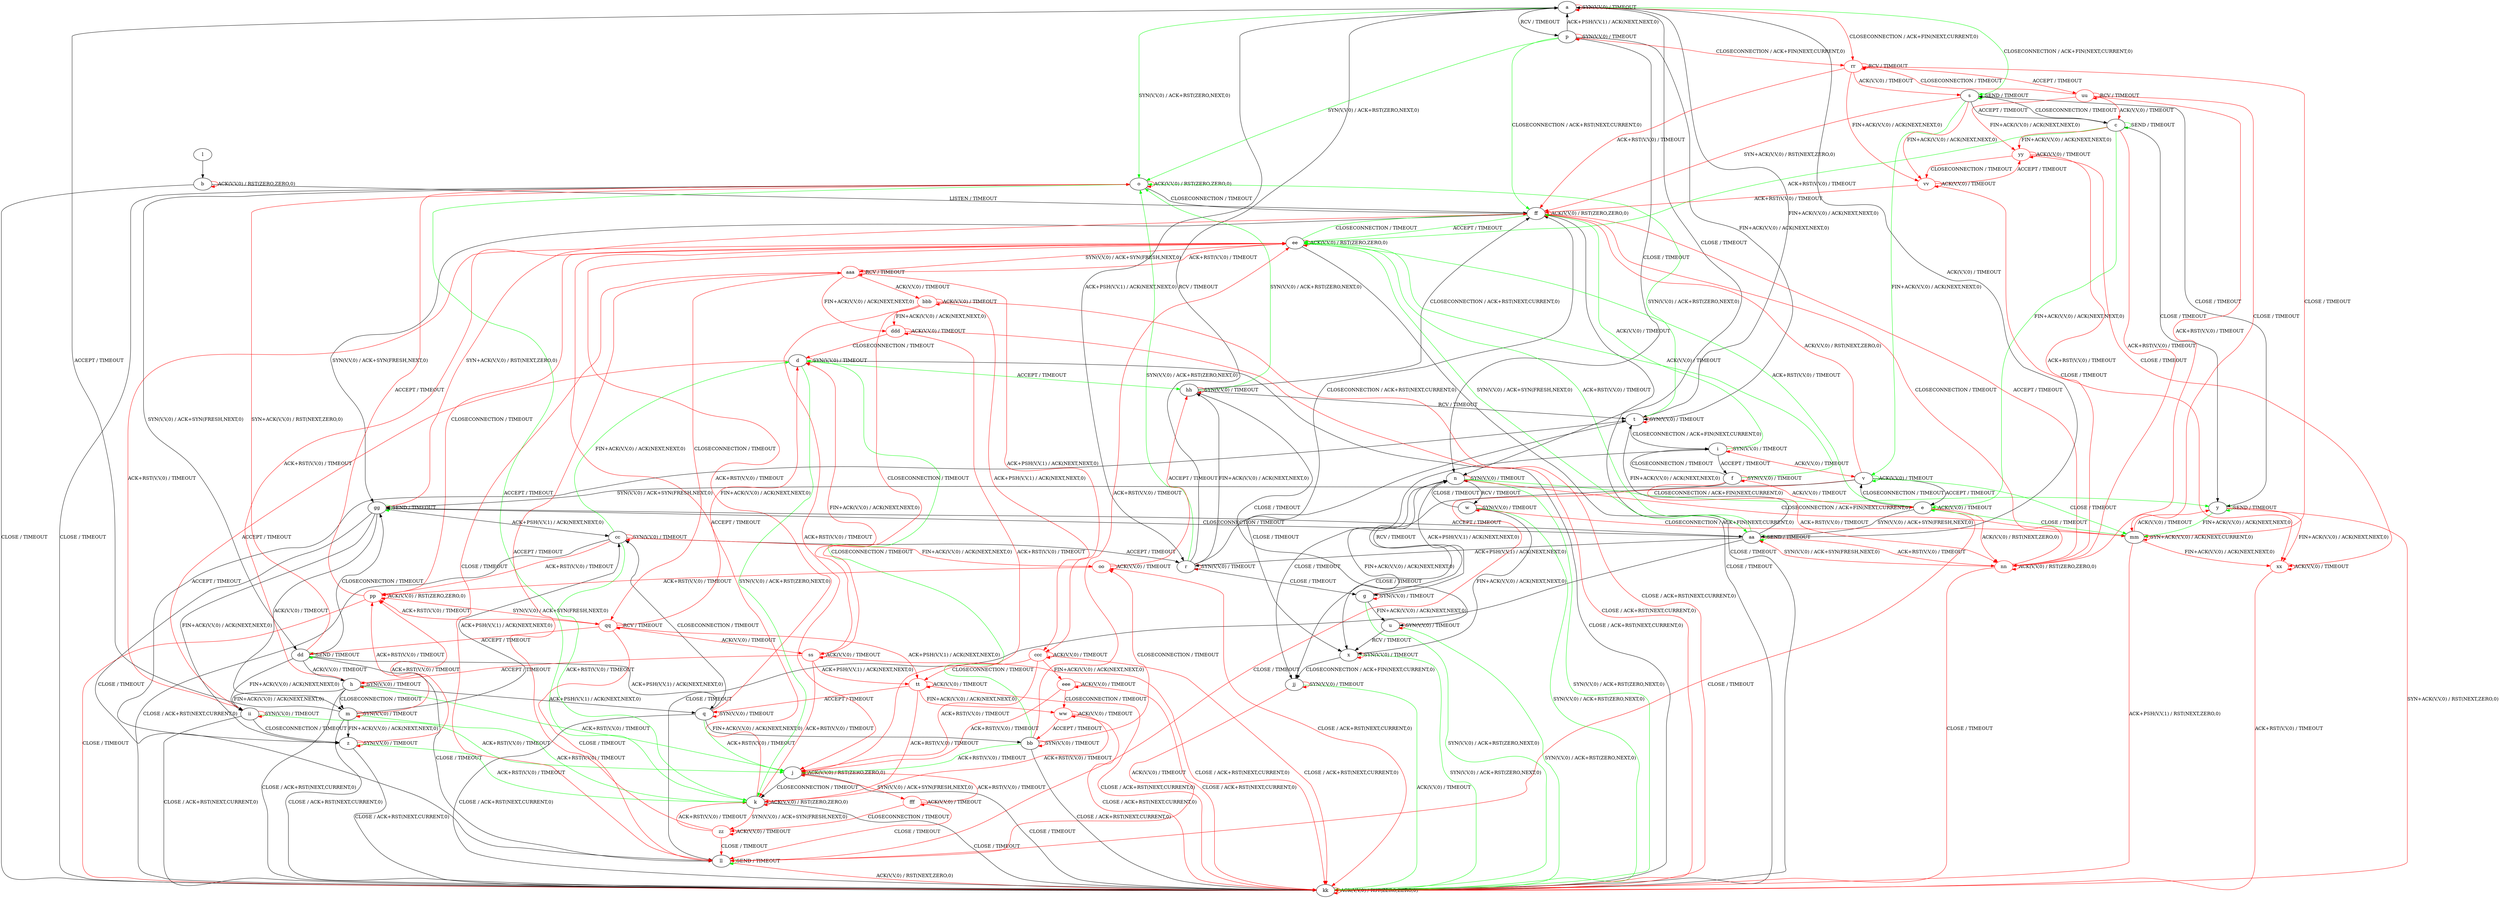 digraph "" {
	graph ["Incoming time"=5.560505628585815,
		"Outgoing time"=7.608389854431152,
		Output="{'States': 58, 'Transitions': 871, 'Filename': '../results/tcp/TCP_Linux_Server-TCP_Windows8_Server-cvc4-1.dot'}",
		Reference="{'States': 58, 'Transitions': 685, 'Filename': '../subjects/tcp/TCP_Linux_Server.dot'}",
		Solver=cvc4,
		Updated="{'States': 39, 'Transitions': 495, 'Filename': '../subjects/tcp/TCP_Windows8_Server.dot'}",
		"f-measure"=0.5237288135593221,
		precision=0.6242424242424243,
		recall=0.4510948905109489
	];
	a -> a [key=0,
	color=red,
	label="SYN(V,V,0) / TIMEOUT"];
a -> n [key=0,
label="CLOSE / TIMEOUT"];
a -> o [key=0,
color=green,
label="SYN(V,V,0) / ACK+RST(ZERO,NEXT,0)"];
a -> p [key=0,
label="RCV / TIMEOUT"];
a -> r [key=0,
label="ACK+PSH(V,V,1) / ACK(NEXT,NEXT,0)"];
a -> s [key=0,
color=green,
label="CLOSECONNECTION / ACK+FIN(NEXT,CURRENT,0)"];
a -> t [key=0,
label="FIN+ACK(V,V,0) / ACK(NEXT,NEXT,0)"];
rr [color=red];
a -> rr [key=0,
color=red,
label="CLOSECONNECTION / ACK+FIN(NEXT,CURRENT,0)"];
b -> b [key=0,
color=red,
label="ACK(V,V,0) / RST(ZERO,ZERO,0)"];
b -> ff [key=0,
label="LISTEN / TIMEOUT"];
b -> kk [key=0,
label="CLOSE / TIMEOUT"];
c -> c [key=0,
color=green,
label="SEND / TIMEOUT"];
c -> e [key=0,
color=green,
label="FIN+ACK(V,V,0) / ACK(NEXT,NEXT,0)"];
c -> s [key=0,
label="CLOSECONNECTION / TIMEOUT"];
c -> y [key=0,
label="CLOSE / TIMEOUT"];
c -> ee [key=0,
color=green,
label="ACK+RST(V,V,0) / TIMEOUT"];
nn [color=red];
c -> nn [key=0,
color=red,
label="ACK+RST(V,V,0) / TIMEOUT"];
yy [color=red];
c -> yy [key=0,
color=red,
label="FIN+ACK(V,V,0) / ACK(NEXT,NEXT,0)"];
d -> d [key=0,
color=red,
label="SYN(V,V,0) / TIMEOUT"];
d -> k [key=0,
color=green,
label="SYN(V,V,0) / ACK+RST(ZERO,NEXT,0)"];
d -> hh [key=0,
color=green,
label="ACCEPT / TIMEOUT"];
d -> ii [key=0,
color=red,
label="ACCEPT / TIMEOUT"];
d -> kk [key=0,
label="CLOSE / ACK+RST(NEXT,CURRENT,0)"];
e -> e [key=0,
color=green,
label="ACK(V,V,0) / TIMEOUT"];
e -> v [key=0,
label="CLOSECONNECTION / TIMEOUT"];
e -> aa [key=0,
label="SYN(V,V,0) / ACK+SYN(FRESH,NEXT,0)"];
e -> ee [key=0,
color=green,
label="ACK+RST(V,V,0) / TIMEOUT"];
e -> ll [key=0,
color=red,
label="CLOSE / TIMEOUT"];
e -> mm [key=0,
color=green,
label="CLOSE / TIMEOUT"];
e -> nn [key=0,
color=red,
label="ACK(V,V,0) / RST(NEXT,ZERO,0)"];
f -> e [key=0,
color=red,
label="ACK(V,V,0) / TIMEOUT"];
f -> f [key=0,
color=red,
label="SYN(V,V,0) / TIMEOUT"];
f -> i [key=0,
label="CLOSECONNECTION / TIMEOUT"];
f -> ee [key=0,
color=green,
label="ACK(V,V,0) / TIMEOUT"];
f -> jj [key=0,
label="CLOSE / TIMEOUT"];
f -> nn [key=0,
color=red,
label="ACK+RST(V,V,0) / TIMEOUT"];
g -> g [key=0,
color=red,
label="SYN(V,V,0) / TIMEOUT"];
g -> n [key=0,
label="RCV / TIMEOUT"];
g -> u [key=0,
label="FIN+ACK(V,V,0) / ACK(NEXT,NEXT,0)"];
g -> kk [key=0,
color=green,
label="SYN(V,V,0) / ACK+RST(ZERO,NEXT,0)"];
h -> h [key=0,
color=red,
label="SYN(V,V,0) / TIMEOUT"];
h -> j [key=0,
color=green,
label="ACK+RST(V,V,0) / TIMEOUT"];
h -> m [key=0,
label="CLOSECONNECTION / TIMEOUT"];
h -> q [key=0,
label="ACK+PSH(V,V,1) / ACK(NEXT,NEXT,0)"];
h -> ee [key=0,
color=red,
label="ACK+RST(V,V,0) / TIMEOUT"];
h -> ii [key=0,
label="FIN+ACK(V,V,0) / ACK(NEXT,NEXT,0)"];
h -> kk [key=0,
label="CLOSE / ACK+RST(NEXT,CURRENT,0)"];
i -> f [key=0,
label="ACCEPT / TIMEOUT"];
i -> i [key=0,
color=red,
label="SYN(V,V,0) / TIMEOUT"];
i -> v [key=0,
color=red,
label="ACK(V,V,0) / TIMEOUT"];
i -> ff [key=0,
color=green,
label="ACK(V,V,0) / TIMEOUT"];
i -> jj [key=0,
label="CLOSE / TIMEOUT"];
j -> j [key=0,
color=red,
label="ACK(V,V,0) / RST(ZERO,ZERO,0)"];
j -> k [key=0,
label="CLOSECONNECTION / TIMEOUT"];
j -> kk [key=0,
label="CLOSE / TIMEOUT"];
fff [color=red];
j -> fff [key=0,
color=red,
label="SYN(V,V,0) / ACK+SYN(FRESH,NEXT,0)"];
k -> k [key=0,
color=red,
label="ACK(V,V,0) / RST(ZERO,ZERO,0)"];
k -> o [key=0,
color=green,
label="ACCEPT / TIMEOUT"];
k -> ee [key=0,
color=red,
label="ACCEPT / TIMEOUT"];
k -> kk [key=0,
label="CLOSE / TIMEOUT"];
zz [color=red];
k -> zz [key=0,
color=red,
label="SYN(V,V,0) / ACK+SYN(FRESH,NEXT,0)"];
l -> b [key=0];
m -> a [key=0,
label="ACCEPT / TIMEOUT"];
m -> k [key=0,
color=green,
label="ACK+RST(V,V,0) / TIMEOUT"];
m -> m [key=0,
color=red,
label="SYN(V,V,0) / TIMEOUT"];
m -> z [key=0,
label="FIN+ACK(V,V,0) / ACK(NEXT,NEXT,0)"];
m -> cc [key=0,
label="ACK+PSH(V,V,1) / ACK(NEXT,NEXT,0)"];
m -> kk [key=0,
label="CLOSE / ACK+RST(NEXT,CURRENT,0)"];
pp [color=red];
m -> pp [key=0,
color=red,
label="ACK+RST(V,V,0) / TIMEOUT"];
n -> g [key=0,
label="ACK+PSH(V,V,1) / ACK(NEXT,NEXT,0)"];
n -> n [key=0,
color=red,
label="SYN(V,V,0) / TIMEOUT"];
n -> w [key=0,
label="RCV / TIMEOUT"];
n -> x [key=0,
label="FIN+ACK(V,V,0) / ACK(NEXT,NEXT,0)"];
n -> y [key=0,
color=green,
label="CLOSECONNECTION / ACK+FIN(NEXT,CURRENT,0)"];
n -> kk [key=0,
color=green,
label="SYN(V,V,0) / ACK+RST(ZERO,NEXT,0)"];
n -> mm [key=0,
color=red,
label="CLOSECONNECTION / ACK+FIN(NEXT,CURRENT,0)"];
o -> o [key=0,
color=red,
label="ACK(V,V,0) / RST(ZERO,ZERO,0)"];
o -> dd [key=0,
label="SYN(V,V,0) / ACK+SYN(FRESH,NEXT,0)"];
o -> ff [key=0,
label="CLOSECONNECTION / TIMEOUT"];
o -> kk [key=0,
label="CLOSE / TIMEOUT"];
p -> a [key=0,
label="ACK+PSH(V,V,1) / ACK(NEXT,NEXT,0)"];
p -> n [key=0,
label="CLOSE / TIMEOUT"];
p -> o [key=0,
color=green,
label="SYN(V,V,0) / ACK+RST(ZERO,NEXT,0)"];
p -> p [key=0,
color=red,
label="SYN(V,V,0) / TIMEOUT"];
p -> t [key=0,
label="FIN+ACK(V,V,0) / ACK(NEXT,NEXT,0)"];
p -> ff [key=0,
color=green,
label="CLOSECONNECTION / ACK+RST(NEXT,CURRENT,0)"];
p -> rr [key=0,
color=red,
label="CLOSECONNECTION / ACK+FIN(NEXT,CURRENT,0)"];
q -> j [key=0,
color=green,
label="ACK+RST(V,V,0) / TIMEOUT"];
q -> q [key=0,
color=red,
label="SYN(V,V,0) / TIMEOUT"];
q -> bb [key=0,
label="FIN+ACK(V,V,0) / ACK(NEXT,NEXT,0)"];
q -> cc [key=0,
label="CLOSECONNECTION / TIMEOUT"];
q -> ee [key=0,
color=red,
label="ACK+RST(V,V,0) / TIMEOUT"];
q -> kk [key=0,
label="CLOSE / ACK+RST(NEXT,CURRENT,0)"];
r -> a [key=0,
label="RCV / TIMEOUT"];
r -> g [key=0,
label="CLOSE / TIMEOUT"];
r -> o [key=0,
color=green,
label="SYN(V,V,0) / ACK+RST(ZERO,NEXT,0)"];
r -> r [key=0,
color=red,
label="SYN(V,V,0) / TIMEOUT"];
r -> ff [key=0,
label="CLOSECONNECTION / ACK+RST(NEXT,CURRENT,0)"];
r -> hh [key=0,
label="FIN+ACK(V,V,0) / ACK(NEXT,NEXT,0)"];
s -> c [key=0,
label="ACCEPT / TIMEOUT"];
s -> s [key=0,
color=green,
label="SEND / TIMEOUT"];
s -> v [key=0,
color=green,
label="FIN+ACK(V,V,0) / ACK(NEXT,NEXT,0)"];
s -> y [key=0,
label="CLOSE / TIMEOUT"];
s -> ff [key=0,
color=red,
label="SYN+ACK(V,V,0) / RST(NEXT,ZERO,0)"];
vv [color=red];
s -> vv [key=0,
color=red,
label="FIN+ACK(V,V,0) / ACK(NEXT,NEXT,0)"];
t -> i [key=0,
label="CLOSECONNECTION / ACK+FIN(NEXT,CURRENT,0)"];
t -> o [key=0,
color=green,
label="SYN(V,V,0) / ACK+RST(ZERO,NEXT,0)"];
t -> t [key=0,
color=red,
label="SYN(V,V,0) / TIMEOUT"];
t -> x [key=0,
label="CLOSE / TIMEOUT"];
u -> u [key=0,
color=red,
label="SYN(V,V,0) / TIMEOUT"];
u -> x [key=0,
label="RCV / TIMEOUT"];
u -> kk [key=0,
color=green,
label="SYN(V,V,0) / ACK+RST(ZERO,NEXT,0)"];
v -> e [key=0,
label="ACCEPT / TIMEOUT"];
v -> v [key=0,
color=green,
label="ACK(V,V,0) / TIMEOUT"];
v -> ff [key=0,
color=red,
label="ACK(V,V,0) / RST(NEXT,ZERO,0)"];
v -> gg [key=0,
label="SYN(V,V,0) / ACK+SYN(FRESH,NEXT,0)"];
v -> ll [key=0,
color=red,
label="CLOSE / TIMEOUT"];
v -> mm [key=0,
color=green,
label="CLOSE / TIMEOUT"];
w -> n [key=0,
label="CLOSE / TIMEOUT"];
w -> w [key=0,
color=red,
label="SYN(V,V,0) / TIMEOUT"];
w -> x [key=0,
label="FIN+ACK(V,V,0) / ACK(NEXT,NEXT,0)"];
w -> kk [key=0,
color=green,
label="SYN(V,V,0) / ACK+RST(ZERO,NEXT,0)"];
w -> mm [key=0,
color=red,
label="CLOSECONNECTION / ACK+FIN(NEXT,CURRENT,0)"];
x -> x [key=0,
color=red,
label="SYN(V,V,0) / TIMEOUT"];
x -> jj [key=0,
label="CLOSECONNECTION / ACK+FIN(NEXT,CURRENT,0)"];
x -> kk [key=0,
color=green,
label="SYN(V,V,0) / ACK+RST(ZERO,NEXT,0)"];
y -> y [key=0,
color=green,
label="SEND / TIMEOUT"];
y -> kk [key=0,
color=red,
label="SYN+ACK(V,V,0) / RST(NEXT,ZERO,0)"];
y -> mm [key=0,
color=green,
label="FIN+ACK(V,V,0) / ACK(NEXT,NEXT,0)"];
xx [color=red];
y -> xx [key=0,
color=red,
label="FIN+ACK(V,V,0) / ACK(NEXT,NEXT,0)"];
z -> k [key=0,
color=green,
label="ACK+RST(V,V,0) / TIMEOUT"];
z -> t [key=0,
label="ACCEPT / TIMEOUT"];
z -> z [key=0,
color=red,
label="SYN(V,V,0) / TIMEOUT"];
z -> kk [key=0,
label="CLOSE / ACK+RST(NEXT,CURRENT,0)"];
z -> pp [key=0,
color=red,
label="ACK+RST(V,V,0) / TIMEOUT"];
aa -> a [key=0,
label="ACK(V,V,0) / TIMEOUT"];
aa -> r [key=0,
label="ACK+PSH(V,V,1) / ACK(NEXT,NEXT,0)"];
aa -> t [key=0,
label="FIN+ACK(V,V,0) / ACK(NEXT,NEXT,0)"];
aa -> aa [key=0,
color=green,
label="SEND / TIMEOUT"];
aa -> ee [key=0,
color=green,
label="ACK+RST(V,V,0) / TIMEOUT"];
aa -> gg [key=0,
label="CLOSECONNECTION / TIMEOUT"];
aa -> ll [key=0,
label="CLOSE / TIMEOUT"];
aa -> nn [key=0,
color=red,
label="ACK+RST(V,V,0) / TIMEOUT"];
bb -> d [key=0,
color=green,
label="CLOSECONNECTION / TIMEOUT"];
bb -> j [key=0,
color=green,
label="ACK+RST(V,V,0) / TIMEOUT"];
bb -> bb [key=0,
color=red,
label="SYN(V,V,0) / TIMEOUT"];
bb -> ee [key=0,
color=red,
label="ACK+RST(V,V,0) / TIMEOUT"];
bb -> kk [key=0,
label="CLOSE / ACK+RST(NEXT,CURRENT,0)"];
oo [color=red];
bb -> oo [key=0,
color=red,
label="CLOSECONNECTION / TIMEOUT"];
cc -> d [key=0,
color=green,
label="FIN+ACK(V,V,0) / ACK(NEXT,NEXT,0)"];
cc -> k [key=0,
color=green,
label="ACK+RST(V,V,0) / TIMEOUT"];
cc -> r [key=0,
label="ACCEPT / TIMEOUT"];
cc -> cc [key=0,
color=red,
label="SYN(V,V,0) / TIMEOUT"];
cc -> kk [key=0,
label="CLOSE / ACK+RST(NEXT,CURRENT,0)"];
cc -> oo [key=0,
color=red,
label="FIN+ACK(V,V,0) / ACK(NEXT,NEXT,0)"];
cc -> pp [key=0,
color=red,
label="ACK+RST(V,V,0) / TIMEOUT"];
dd -> h [key=0,
label="ACK(V,V,0) / TIMEOUT"];
dd -> o [key=0,
color=red,
label="SYN+ACK(V,V,0) / RST(NEXT,ZERO,0)"];
dd -> q [key=0,
label="ACK+PSH(V,V,1) / ACK(NEXT,NEXT,0)"];
dd -> dd [key=0,
color=green,
label="SEND / TIMEOUT"];
dd -> gg [key=0,
label="CLOSECONNECTION / TIMEOUT"];
dd -> ii [key=0,
label="FIN+ACK(V,V,0) / ACK(NEXT,NEXT,0)"];
dd -> ll [key=0,
label="CLOSE / TIMEOUT"];
ee -> aa [key=0,
color=green,
label="SYN(V,V,0) / ACK+SYN(FRESH,NEXT,0)"];
ee -> ee [key=0,
color=red,
label="ACK(V,V,0) / RST(ZERO,ZERO,0)"];
ee -> ff [key=0,
color=green,
label="CLOSECONNECTION / TIMEOUT"];
ee -> kk [key=0,
label="CLOSE / TIMEOUT"];
ee -> pp [key=0,
color=red,
label="CLOSECONNECTION / TIMEOUT"];
aaa [color=red];
ee -> aaa [key=0,
color=red,
label="SYN(V,V,0) / ACK+SYN(FRESH,NEXT,0)"];
ff -> ee [key=0,
color=green,
label="ACCEPT / TIMEOUT"];
ff -> ff [key=0,
color=red,
label="ACK(V,V,0) / RST(ZERO,ZERO,0)"];
ff -> gg [key=0,
label="SYN(V,V,0) / ACK+SYN(FRESH,NEXT,0)"];
ff -> kk [key=0,
label="CLOSE / TIMEOUT"];
ff -> nn [key=0,
color=red,
label="ACCEPT / TIMEOUT"];
gg -> m [key=0,
label="ACK(V,V,0) / TIMEOUT"];
gg -> z [key=0,
label="FIN+ACK(V,V,0) / ACK(NEXT,NEXT,0)"];
gg -> aa [key=0,
label="ACCEPT / TIMEOUT"];
gg -> cc [key=0,
label="ACK+PSH(V,V,1) / ACK(NEXT,NEXT,0)"];
gg -> ff [key=0,
color=red,
label="SYN+ACK(V,V,0) / RST(NEXT,ZERO,0)"];
gg -> gg [key=0,
color=green,
label="SEND / TIMEOUT"];
gg -> ll [key=0,
label="CLOSE / TIMEOUT"];
hh -> o [key=0,
color=green,
label="SYN(V,V,0) / ACK+RST(ZERO,NEXT,0)"];
hh -> t [key=0,
label="RCV / TIMEOUT"];
hh -> u [key=0,
label="CLOSE / TIMEOUT"];
hh -> ff [key=0,
label="CLOSECONNECTION / ACK+RST(NEXT,CURRENT,0)"];
hh -> hh [key=0,
color=red,
label="SYN(V,V,0) / TIMEOUT"];
ii -> j [key=0,
color=green,
label="ACK+RST(V,V,0) / TIMEOUT"];
ii -> z [key=0,
label="CLOSECONNECTION / TIMEOUT"];
ii -> ee [key=0,
color=red,
label="ACK+RST(V,V,0) / TIMEOUT"];
ii -> ii [key=0,
color=red,
label="SYN(V,V,0) / TIMEOUT"];
ii -> kk [key=0,
label="CLOSE / ACK+RST(NEXT,CURRENT,0)"];
jj -> jj [key=0,
color=red,
label="SYN(V,V,0) / TIMEOUT"];
jj -> kk [key=0,
color=green,
label="ACK(V,V,0) / TIMEOUT"];
jj -> ll [key=0,
color=red,
label="ACK(V,V,0) / TIMEOUT"];
kk -> kk [key=0,
color=red,
label="ACK(V,V,0) / RST(ZERO,ZERO,0)"];
ll -> kk [key=0,
color=red,
label="ACK(V,V,0) / RST(NEXT,ZERO,0)"];
ll -> ll [key=0,
color=green,
label="SEND / TIMEOUT"];
mm -> y [key=0,
color=red,
label="ACK(V,V,0) / TIMEOUT"];
mm -> kk [key=0,
color=red,
label="ACK+PSH(V,V,1) / RST(NEXT,ZERO,0)"];
mm -> mm [key=0,
color=red,
label="SYN+ACK(V,V,0) / ACK(NEXT,CURRENT,0)"];
mm -> xx [key=0,
color=red,
label="FIN+ACK(V,V,0) / ACK(NEXT,NEXT,0)"];
nn -> aa [key=0,
color=red,
label="SYN(V,V,0) / ACK+SYN(FRESH,NEXT,0)"];
nn -> ff [key=0,
color=red,
label="CLOSECONNECTION / TIMEOUT"];
nn -> kk [key=0,
color=red,
label="CLOSE / TIMEOUT"];
nn -> nn [key=0,
color=red,
label="ACK(V,V,0) / RST(ZERO,ZERO,0)"];
oo -> hh [key=0,
color=red,
label="ACCEPT / TIMEOUT"];
oo -> kk [key=0,
color=red,
label="CLOSE / ACK+RST(NEXT,CURRENT,0)"];
oo -> oo [key=0,
color=red,
label="ACK(V,V,0) / TIMEOUT"];
oo -> pp [key=0,
color=red,
label="ACK+RST(V,V,0) / TIMEOUT"];
pp -> o [key=0,
color=red,
label="ACCEPT / TIMEOUT"];
pp -> kk [key=0,
color=red,
label="CLOSE / TIMEOUT"];
pp -> pp [key=0,
color=red,
label="ACK(V,V,0) / RST(ZERO,ZERO,0)"];
qq [color=red];
pp -> qq [key=0,
color=red,
label="SYN(V,V,0) / ACK+SYN(FRESH,NEXT,0)"];
qq -> d [key=0,
color=red,
label="FIN+ACK(V,V,0) / ACK(NEXT,NEXT,0)"];
qq -> dd [key=0,
color=red,
label="ACCEPT / TIMEOUT"];
qq -> ll [key=0,
color=red,
label="CLOSE / TIMEOUT"];
qq -> pp [key=0,
color=red,
label="ACK+RST(V,V,0) / TIMEOUT"];
qq -> qq [key=0,
color=red,
label="RCV / TIMEOUT"];
ss [color=red];
qq -> ss [key=0,
color=red,
label="ACK(V,V,0) / TIMEOUT"];
tt [color=red];
qq -> tt [key=0,
color=red,
label="ACK+PSH(V,V,1) / ACK(NEXT,NEXT,0)"];
rr -> s [key=0,
color=red,
label="ACK(V,V,0) / TIMEOUT"];
rr -> ff [key=0,
color=red,
label="ACK+RST(V,V,0) / TIMEOUT"];
rr -> mm [key=0,
color=red,
label="CLOSE / TIMEOUT"];
rr -> rr [key=0,
color=red,
label="RCV / TIMEOUT"];
uu [color=red];
rr -> uu [key=0,
color=red,
label="ACCEPT / TIMEOUT"];
rr -> vv [key=0,
color=red,
label="FIN+ACK(V,V,0) / ACK(NEXT,NEXT,0)"];
ss -> d [key=0,
color=red,
label="FIN+ACK(V,V,0) / ACK(NEXT,NEXT,0)"];
ss -> h [key=0,
color=red,
label="ACCEPT / TIMEOUT"];
ss -> k [key=0,
color=red,
label="ACK+RST(V,V,0) / TIMEOUT"];
ss -> kk [key=0,
color=red,
label="CLOSE / ACK+RST(NEXT,CURRENT,0)"];
ss -> ss [key=0,
color=red,
label="ACK(V,V,0) / TIMEOUT"];
ss -> tt [key=0,
color=red,
label="ACK+PSH(V,V,1) / ACK(NEXT,NEXT,0)"];
tt -> k [key=0,
color=red,
label="ACK+RST(V,V,0) / TIMEOUT"];
tt -> q [key=0,
color=red,
label="ACCEPT / TIMEOUT"];
tt -> kk [key=0,
color=red,
label="CLOSE / ACK+RST(NEXT,CURRENT,0)"];
tt -> tt [key=0,
color=red,
label="ACK(V,V,0) / TIMEOUT"];
ww [color=red];
tt -> ww [key=0,
color=red,
label="FIN+ACK(V,V,0) / ACK(NEXT,NEXT,0)"];
uu -> c [key=0,
color=red,
label="ACK(V,V,0) / TIMEOUT"];
uu -> mm [key=0,
color=red,
label="CLOSE / TIMEOUT"];
uu -> nn [key=0,
color=red,
label="ACK+RST(V,V,0) / TIMEOUT"];
uu -> rr [key=0,
color=red,
label="CLOSECONNECTION / TIMEOUT"];
uu -> uu [key=0,
color=red,
label="RCV / TIMEOUT"];
uu -> yy [key=0,
color=red,
label="FIN+ACK(V,V,0) / ACK(NEXT,NEXT,0)"];
vv -> ff [key=0,
color=red,
label="ACK+RST(V,V,0) / TIMEOUT"];
vv -> vv [key=0,
color=red,
label="ACK(V,V,0) / TIMEOUT"];
vv -> xx [key=0,
color=red,
label="CLOSE / TIMEOUT"];
vv -> yy [key=0,
color=red,
label="ACCEPT / TIMEOUT"];
ww -> k [key=0,
color=red,
label="ACK+RST(V,V,0) / TIMEOUT"];
ww -> bb [key=0,
color=red,
label="ACCEPT / TIMEOUT"];
ww -> kk [key=0,
color=red,
label="CLOSE / ACK+RST(NEXT,CURRENT,0)"];
ww -> ww [key=0,
color=red,
label="ACK(V,V,0) / TIMEOUT"];
xx -> kk [key=0,
color=red,
label="ACK+RST(V,V,0) / TIMEOUT"];
xx -> xx [key=0,
color=red,
label="ACK(V,V,0) / TIMEOUT"];
yy -> nn [key=0,
color=red,
label="ACK+RST(V,V,0) / TIMEOUT"];
yy -> vv [key=0,
color=red,
label="CLOSECONNECTION / TIMEOUT"];
yy -> xx [key=0,
color=red,
label="CLOSE / TIMEOUT"];
yy -> yy [key=0,
color=red,
label="ACK(V,V,0) / TIMEOUT"];
zz -> k [key=0,
color=red,
label="ACK+RST(V,V,0) / TIMEOUT"];
zz -> ll [key=0,
color=red,
label="CLOSE / TIMEOUT"];
zz -> zz [key=0,
color=red,
label="ACK(V,V,0) / TIMEOUT"];
zz -> aaa [key=0,
color=red,
label="ACCEPT / TIMEOUT"];
aaa -> ee [key=0,
color=red,
label="ACK+RST(V,V,0) / TIMEOUT"];
aaa -> ll [key=0,
color=red,
label="CLOSE / TIMEOUT"];
aaa -> qq [key=0,
color=red,
label="CLOSECONNECTION / TIMEOUT"];
aaa -> aaa [key=0,
color=red,
label="RCV / TIMEOUT"];
bbb [color=red];
aaa -> bbb [key=0,
color=red,
label="ACK(V,V,0) / TIMEOUT"];
ccc [color=red];
aaa -> ccc [key=0,
color=red,
label="ACK+PSH(V,V,1) / ACK(NEXT,NEXT,0)"];
ddd [color=red];
aaa -> ddd [key=0,
color=red,
label="FIN+ACK(V,V,0) / ACK(NEXT,NEXT,0)"];
bbb -> j [key=0,
color=red,
label="ACK+RST(V,V,0) / TIMEOUT"];
bbb -> kk [key=0,
color=red,
label="CLOSE / ACK+RST(NEXT,CURRENT,0)"];
bbb -> ss [key=0,
color=red,
label="CLOSECONNECTION / TIMEOUT"];
bbb -> bbb [key=0,
color=red,
label="ACK(V,V,0) / TIMEOUT"];
bbb -> ccc [key=0,
color=red,
label="ACK+PSH(V,V,1) / ACK(NEXT,NEXT,0)"];
bbb -> ddd [key=0,
color=red,
label="FIN+ACK(V,V,0) / ACK(NEXT,NEXT,0)"];
ccc -> j [key=0,
color=red,
label="ACK+RST(V,V,0) / TIMEOUT"];
ccc -> kk [key=0,
color=red,
label="CLOSE / ACK+RST(NEXT,CURRENT,0)"];
ccc -> tt [key=0,
color=red,
label="CLOSECONNECTION / TIMEOUT"];
ccc -> ccc [key=0,
color=red,
label="ACK(V,V,0) / TIMEOUT"];
eee [color=red];
ccc -> eee [key=0,
color=red,
label="FIN+ACK(V,V,0) / ACK(NEXT,NEXT,0)"];
ddd -> d [key=0,
color=red,
label="CLOSECONNECTION / TIMEOUT"];
ddd -> j [key=0,
color=red,
label="ACK+RST(V,V,0) / TIMEOUT"];
ddd -> kk [key=0,
color=red,
label="CLOSE / ACK+RST(NEXT,CURRENT,0)"];
ddd -> ddd [key=0,
color=red,
label="ACK(V,V,0) / TIMEOUT"];
eee -> j [key=0,
color=red,
label="ACK+RST(V,V,0) / TIMEOUT"];
eee -> kk [key=0,
color=red,
label="CLOSE / ACK+RST(NEXT,CURRENT,0)"];
eee -> ww [key=0,
color=red,
label="CLOSECONNECTION / TIMEOUT"];
eee -> eee [key=0,
color=red,
label="ACK(V,V,0) / TIMEOUT"];
fff -> j [key=0,
color=red,
label="ACK+RST(V,V,0) / TIMEOUT"];
fff -> ll [key=0,
color=red,
label="CLOSE / TIMEOUT"];
fff -> zz [key=0,
color=red,
label="CLOSECONNECTION / TIMEOUT"];
fff -> fff [key=0,
color=red,
label="ACK(V,V,0) / TIMEOUT"];
}
